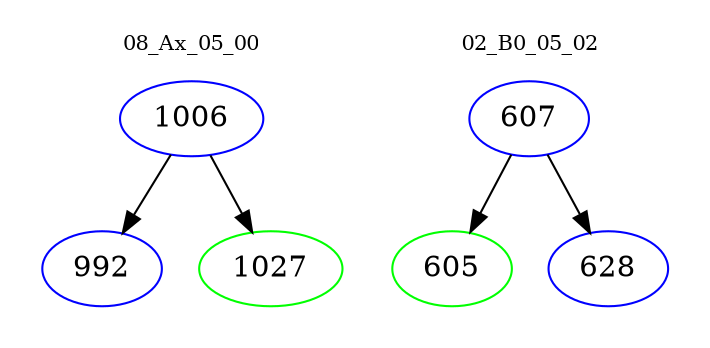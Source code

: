 digraph{
subgraph cluster_0 {
color = white
label = "08_Ax_05_00";
fontsize=10;
T0_1006 [label="1006", color="blue"]
T0_1006 -> T0_992 [color="black"]
T0_992 [label="992", color="blue"]
T0_1006 -> T0_1027 [color="black"]
T0_1027 [label="1027", color="green"]
}
subgraph cluster_1 {
color = white
label = "02_B0_05_02";
fontsize=10;
T1_607 [label="607", color="blue"]
T1_607 -> T1_605 [color="black"]
T1_605 [label="605", color="green"]
T1_607 -> T1_628 [color="black"]
T1_628 [label="628", color="blue"]
}
}
